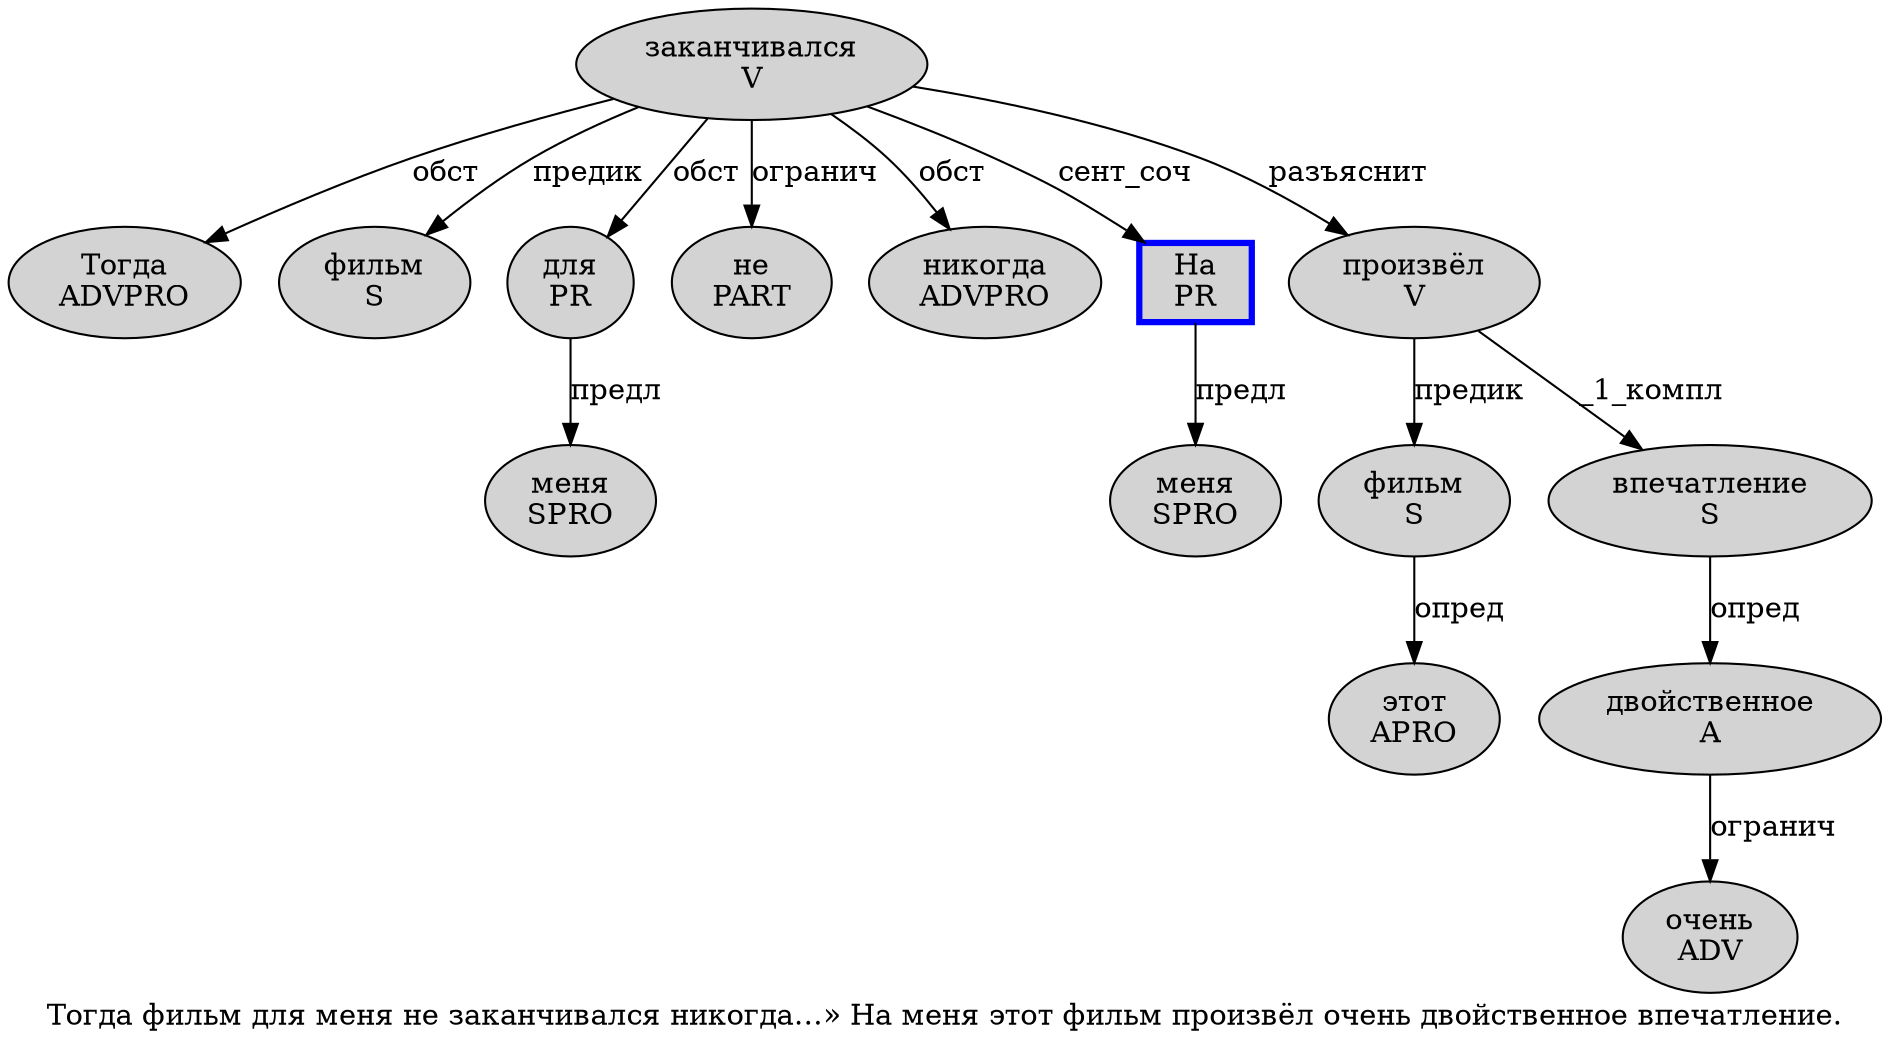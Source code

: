 digraph SENTENCE_693 {
	graph [label="Тогда фильм для меня не заканчивался никогда…» На меня этот фильм произвёл очень двойственное впечатление."]
	node [style=filled]
		0 [label="Тогда
ADVPRO" color="" fillcolor=lightgray penwidth=1 shape=ellipse]
		1 [label="фильм
S" color="" fillcolor=lightgray penwidth=1 shape=ellipse]
		2 [label="для
PR" color="" fillcolor=lightgray penwidth=1 shape=ellipse]
		3 [label="меня
SPRO" color="" fillcolor=lightgray penwidth=1 shape=ellipse]
		4 [label="не
PART" color="" fillcolor=lightgray penwidth=1 shape=ellipse]
		5 [label="заканчивался
V" color="" fillcolor=lightgray penwidth=1 shape=ellipse]
		6 [label="никогда
ADVPRO" color="" fillcolor=lightgray penwidth=1 shape=ellipse]
		9 [label="На
PR" color=blue fillcolor=lightgray penwidth=3 shape=box]
		10 [label="меня
SPRO" color="" fillcolor=lightgray penwidth=1 shape=ellipse]
		11 [label="этот
APRO" color="" fillcolor=lightgray penwidth=1 shape=ellipse]
		12 [label="фильм
S" color="" fillcolor=lightgray penwidth=1 shape=ellipse]
		13 [label="произвёл
V" color="" fillcolor=lightgray penwidth=1 shape=ellipse]
		14 [label="очень
ADV" color="" fillcolor=lightgray penwidth=1 shape=ellipse]
		15 [label="двойственное
A" color="" fillcolor=lightgray penwidth=1 shape=ellipse]
		16 [label="впечатление
S" color="" fillcolor=lightgray penwidth=1 shape=ellipse]
			13 -> 12 [label="предик"]
			13 -> 16 [label="_1_компл"]
			2 -> 3 [label="предл"]
			16 -> 15 [label="опред"]
			9 -> 10 [label="предл"]
			12 -> 11 [label="опред"]
			5 -> 0 [label="обст"]
			5 -> 1 [label="предик"]
			5 -> 2 [label="обст"]
			5 -> 4 [label="огранич"]
			5 -> 6 [label="обст"]
			5 -> 9 [label="сент_соч"]
			5 -> 13 [label="разъяснит"]
			15 -> 14 [label="огранич"]
}